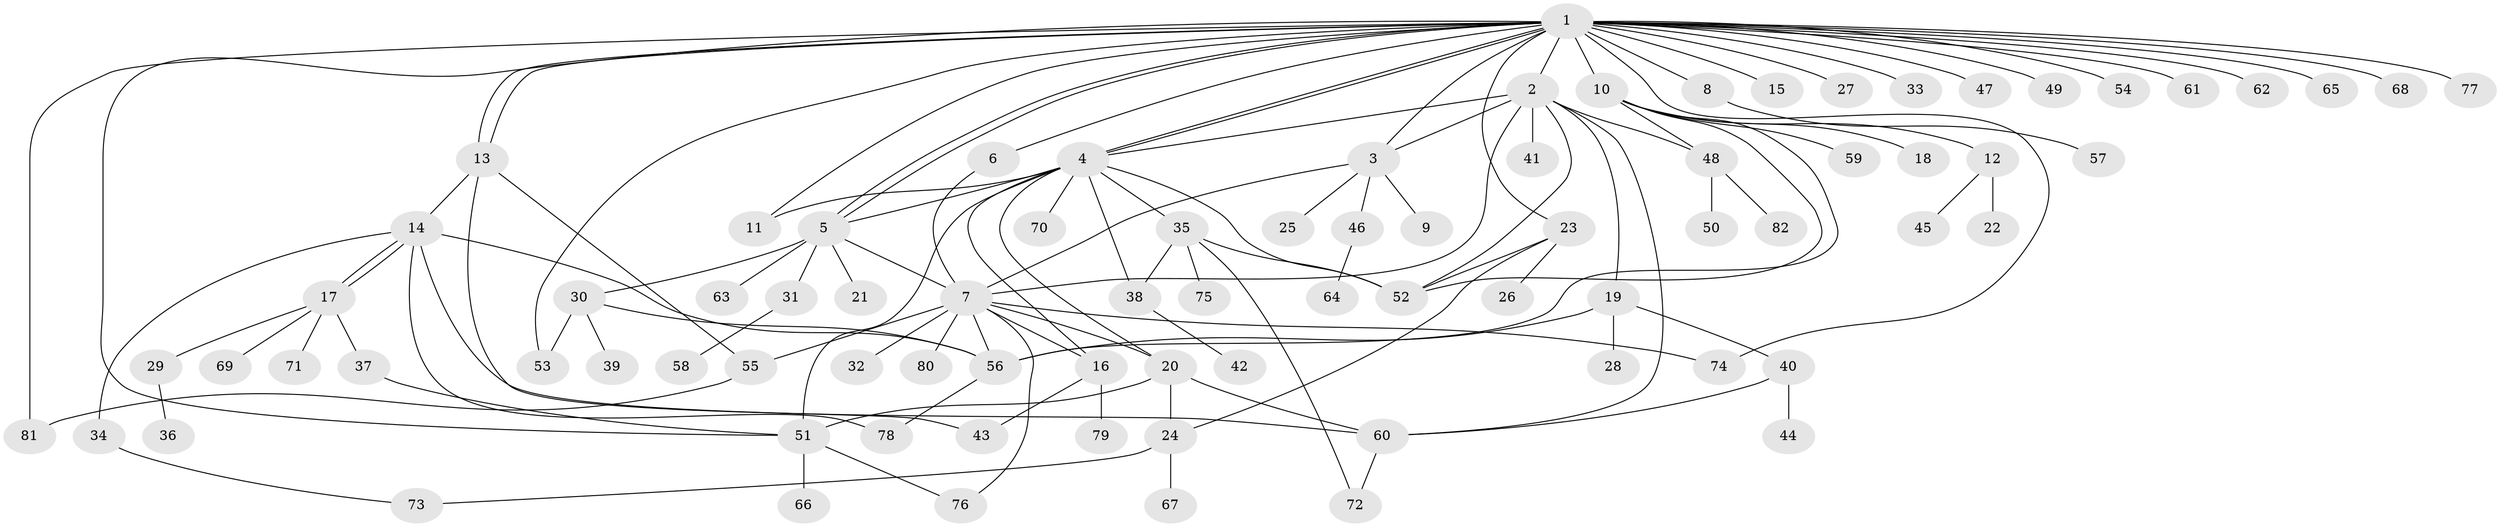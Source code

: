 // Generated by graph-tools (version 1.1) at 2025/49/03/09/25 03:49:58]
// undirected, 82 vertices, 120 edges
graph export_dot {
graph [start="1"]
  node [color=gray90,style=filled];
  1;
  2;
  3;
  4;
  5;
  6;
  7;
  8;
  9;
  10;
  11;
  12;
  13;
  14;
  15;
  16;
  17;
  18;
  19;
  20;
  21;
  22;
  23;
  24;
  25;
  26;
  27;
  28;
  29;
  30;
  31;
  32;
  33;
  34;
  35;
  36;
  37;
  38;
  39;
  40;
  41;
  42;
  43;
  44;
  45;
  46;
  47;
  48;
  49;
  50;
  51;
  52;
  53;
  54;
  55;
  56;
  57;
  58;
  59;
  60;
  61;
  62;
  63;
  64;
  65;
  66;
  67;
  68;
  69;
  70;
  71;
  72;
  73;
  74;
  75;
  76;
  77;
  78;
  79;
  80;
  81;
  82;
  1 -- 2;
  1 -- 3;
  1 -- 4;
  1 -- 4;
  1 -- 5;
  1 -- 5;
  1 -- 6;
  1 -- 8;
  1 -- 10;
  1 -- 11;
  1 -- 13;
  1 -- 13;
  1 -- 15;
  1 -- 23;
  1 -- 27;
  1 -- 33;
  1 -- 47;
  1 -- 49;
  1 -- 51;
  1 -- 53;
  1 -- 54;
  1 -- 61;
  1 -- 62;
  1 -- 65;
  1 -- 68;
  1 -- 74;
  1 -- 77;
  1 -- 81;
  2 -- 3;
  2 -- 4;
  2 -- 7;
  2 -- 19;
  2 -- 41;
  2 -- 48;
  2 -- 52;
  2 -- 60;
  3 -- 7;
  3 -- 9;
  3 -- 25;
  3 -- 46;
  4 -- 5;
  4 -- 11;
  4 -- 16;
  4 -- 20;
  4 -- 35;
  4 -- 38;
  4 -- 51;
  4 -- 52;
  4 -- 70;
  5 -- 7;
  5 -- 21;
  5 -- 30;
  5 -- 31;
  5 -- 63;
  6 -- 7;
  7 -- 16;
  7 -- 20;
  7 -- 32;
  7 -- 55;
  7 -- 56;
  7 -- 74;
  7 -- 76;
  7 -- 80;
  8 -- 57;
  10 -- 12;
  10 -- 18;
  10 -- 48;
  10 -- 52;
  10 -- 56;
  10 -- 59;
  12 -- 22;
  12 -- 45;
  13 -- 14;
  13 -- 43;
  13 -- 55;
  14 -- 17;
  14 -- 17;
  14 -- 34;
  14 -- 56;
  14 -- 60;
  14 -- 78;
  16 -- 43;
  16 -- 79;
  17 -- 29;
  17 -- 37;
  17 -- 69;
  17 -- 71;
  19 -- 28;
  19 -- 40;
  19 -- 56;
  20 -- 24;
  20 -- 51;
  20 -- 60;
  23 -- 24;
  23 -- 26;
  23 -- 52;
  24 -- 67;
  24 -- 73;
  29 -- 36;
  30 -- 39;
  30 -- 53;
  30 -- 56;
  31 -- 58;
  34 -- 73;
  35 -- 38;
  35 -- 52;
  35 -- 72;
  35 -- 75;
  37 -- 51;
  38 -- 42;
  40 -- 44;
  40 -- 60;
  46 -- 64;
  48 -- 50;
  48 -- 82;
  51 -- 66;
  51 -- 76;
  55 -- 81;
  56 -- 78;
  60 -- 72;
}
